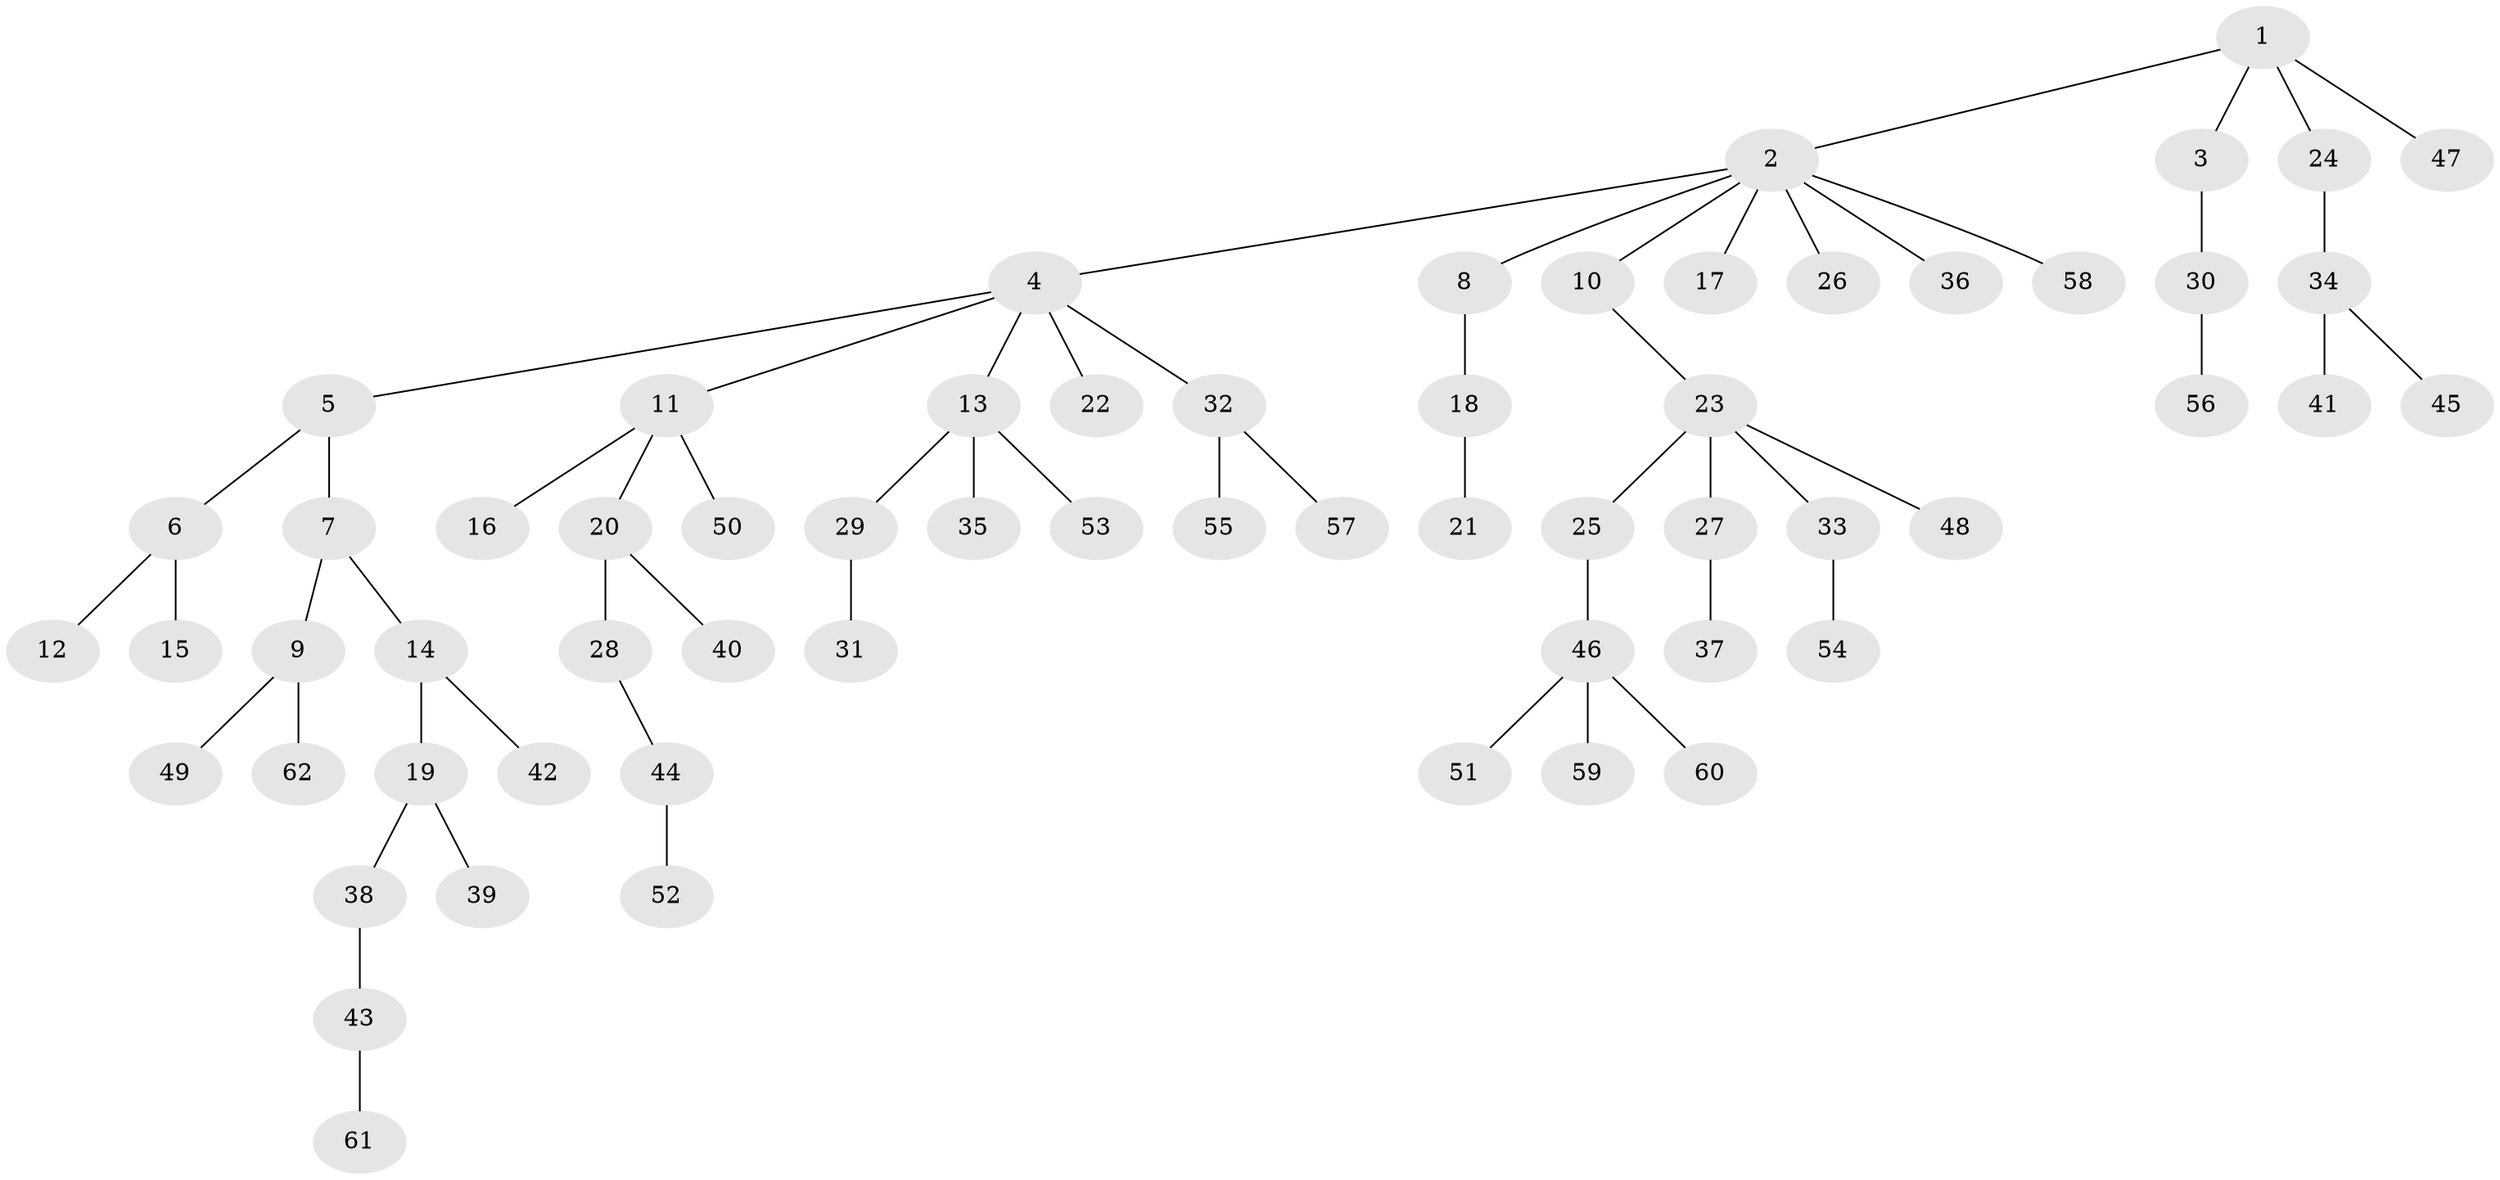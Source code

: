// coarse degree distribution, {4: 0.023255813953488372, 7: 0.046511627906976744, 2: 0.23255813953488372, 3: 0.13953488372093023, 5: 0.023255813953488372, 1: 0.5348837209302325}
// Generated by graph-tools (version 1.1) at 2025/24/03/03/25 07:24:05]
// undirected, 62 vertices, 61 edges
graph export_dot {
graph [start="1"]
  node [color=gray90,style=filled];
  1;
  2;
  3;
  4;
  5;
  6;
  7;
  8;
  9;
  10;
  11;
  12;
  13;
  14;
  15;
  16;
  17;
  18;
  19;
  20;
  21;
  22;
  23;
  24;
  25;
  26;
  27;
  28;
  29;
  30;
  31;
  32;
  33;
  34;
  35;
  36;
  37;
  38;
  39;
  40;
  41;
  42;
  43;
  44;
  45;
  46;
  47;
  48;
  49;
  50;
  51;
  52;
  53;
  54;
  55;
  56;
  57;
  58;
  59;
  60;
  61;
  62;
  1 -- 2;
  1 -- 3;
  1 -- 24;
  1 -- 47;
  2 -- 4;
  2 -- 8;
  2 -- 10;
  2 -- 17;
  2 -- 26;
  2 -- 36;
  2 -- 58;
  3 -- 30;
  4 -- 5;
  4 -- 11;
  4 -- 13;
  4 -- 22;
  4 -- 32;
  5 -- 6;
  5 -- 7;
  6 -- 12;
  6 -- 15;
  7 -- 9;
  7 -- 14;
  8 -- 18;
  9 -- 49;
  9 -- 62;
  10 -- 23;
  11 -- 16;
  11 -- 20;
  11 -- 50;
  13 -- 29;
  13 -- 35;
  13 -- 53;
  14 -- 19;
  14 -- 42;
  18 -- 21;
  19 -- 38;
  19 -- 39;
  20 -- 28;
  20 -- 40;
  23 -- 25;
  23 -- 27;
  23 -- 33;
  23 -- 48;
  24 -- 34;
  25 -- 46;
  27 -- 37;
  28 -- 44;
  29 -- 31;
  30 -- 56;
  32 -- 55;
  32 -- 57;
  33 -- 54;
  34 -- 41;
  34 -- 45;
  38 -- 43;
  43 -- 61;
  44 -- 52;
  46 -- 51;
  46 -- 59;
  46 -- 60;
}
